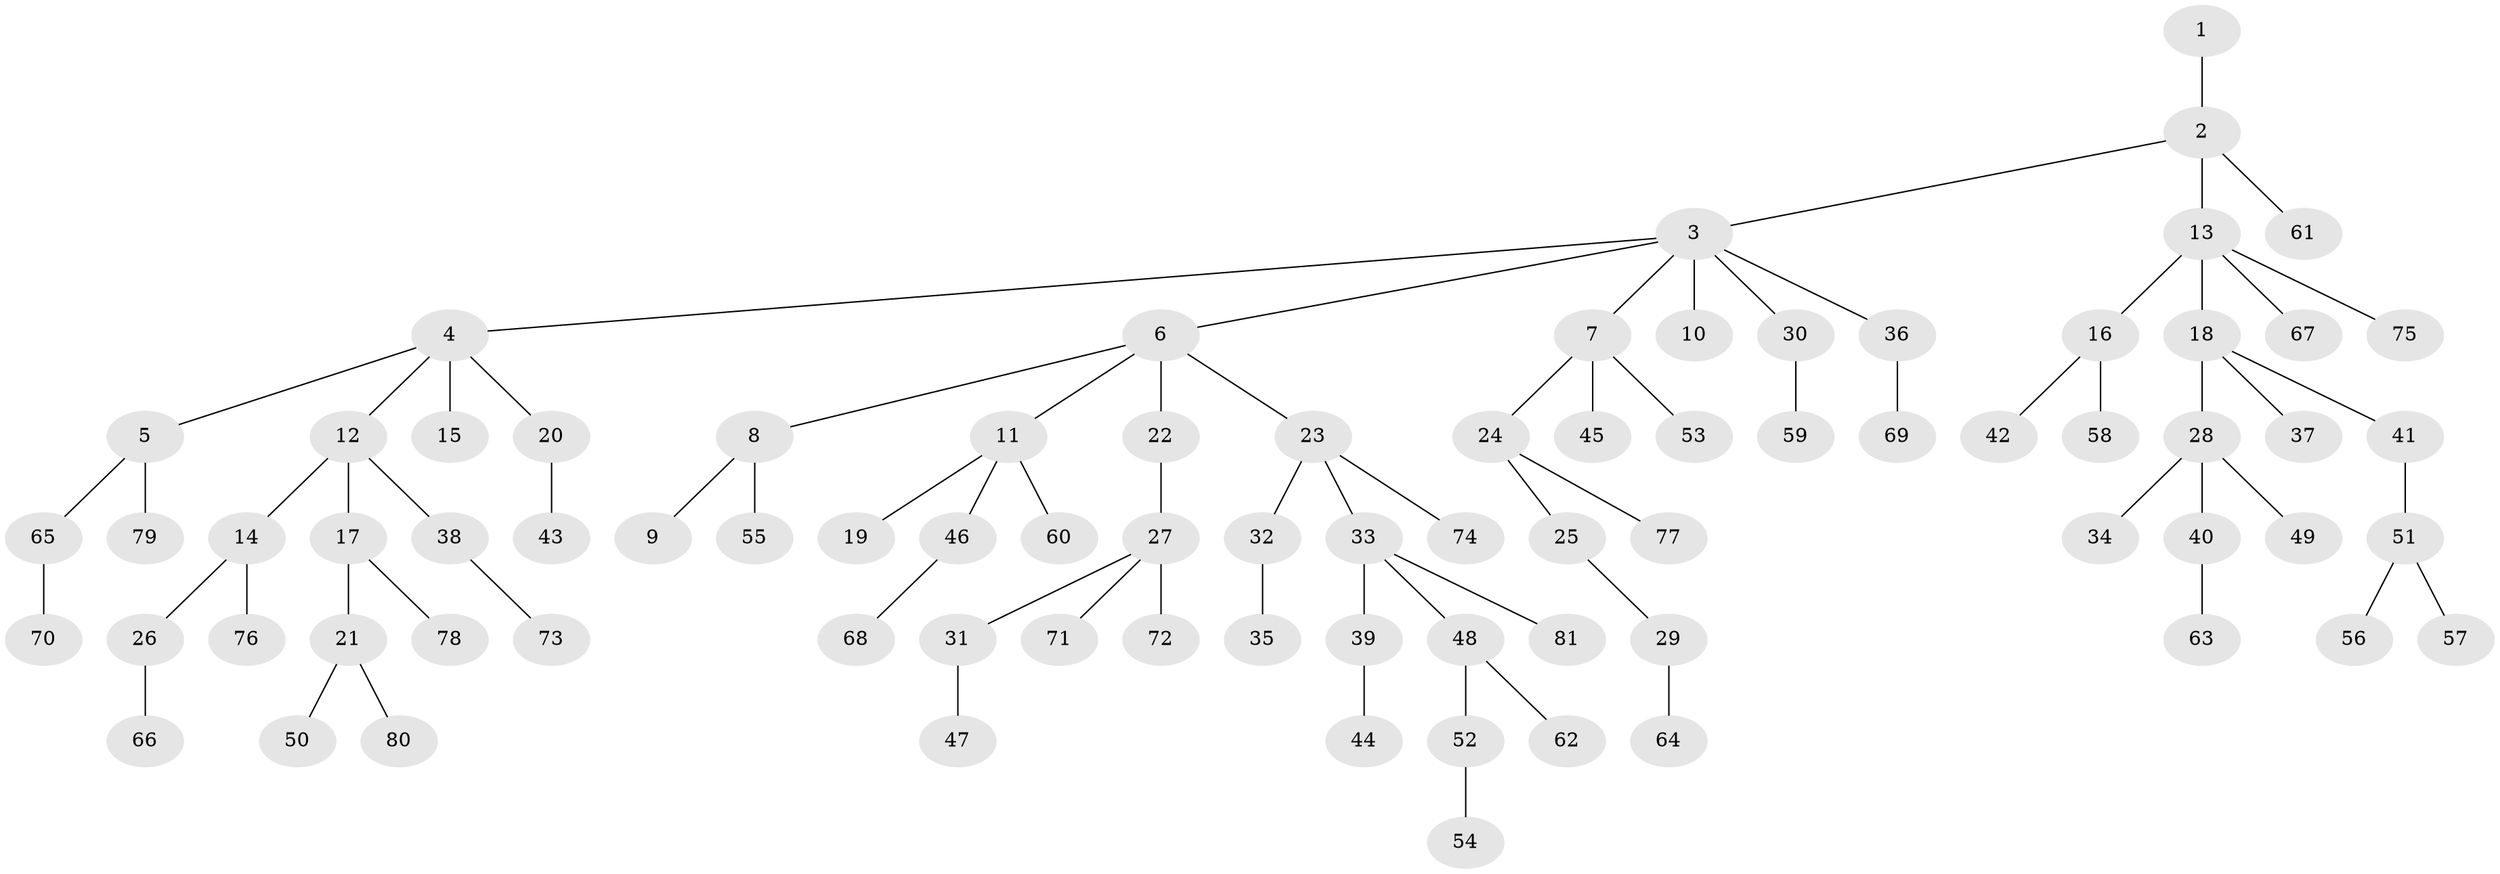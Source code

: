 // coarse degree distribution, {5: 0.07407407407407407, 1: 0.4444444444444444, 3: 0.14814814814814814, 2: 0.3333333333333333}
// Generated by graph-tools (version 1.1) at 2025/37/03/04/25 23:37:17]
// undirected, 81 vertices, 80 edges
graph export_dot {
  node [color=gray90,style=filled];
  1;
  2;
  3;
  4;
  5;
  6;
  7;
  8;
  9;
  10;
  11;
  12;
  13;
  14;
  15;
  16;
  17;
  18;
  19;
  20;
  21;
  22;
  23;
  24;
  25;
  26;
  27;
  28;
  29;
  30;
  31;
  32;
  33;
  34;
  35;
  36;
  37;
  38;
  39;
  40;
  41;
  42;
  43;
  44;
  45;
  46;
  47;
  48;
  49;
  50;
  51;
  52;
  53;
  54;
  55;
  56;
  57;
  58;
  59;
  60;
  61;
  62;
  63;
  64;
  65;
  66;
  67;
  68;
  69;
  70;
  71;
  72;
  73;
  74;
  75;
  76;
  77;
  78;
  79;
  80;
  81;
  1 -- 2;
  2 -- 3;
  2 -- 13;
  2 -- 61;
  3 -- 4;
  3 -- 6;
  3 -- 7;
  3 -- 10;
  3 -- 30;
  3 -- 36;
  4 -- 5;
  4 -- 12;
  4 -- 15;
  4 -- 20;
  5 -- 65;
  5 -- 79;
  6 -- 8;
  6 -- 11;
  6 -- 22;
  6 -- 23;
  7 -- 24;
  7 -- 45;
  7 -- 53;
  8 -- 9;
  8 -- 55;
  11 -- 19;
  11 -- 46;
  11 -- 60;
  12 -- 14;
  12 -- 17;
  12 -- 38;
  13 -- 16;
  13 -- 18;
  13 -- 67;
  13 -- 75;
  14 -- 26;
  14 -- 76;
  16 -- 42;
  16 -- 58;
  17 -- 21;
  17 -- 78;
  18 -- 28;
  18 -- 37;
  18 -- 41;
  20 -- 43;
  21 -- 50;
  21 -- 80;
  22 -- 27;
  23 -- 32;
  23 -- 33;
  23 -- 74;
  24 -- 25;
  24 -- 77;
  25 -- 29;
  26 -- 66;
  27 -- 31;
  27 -- 71;
  27 -- 72;
  28 -- 34;
  28 -- 40;
  28 -- 49;
  29 -- 64;
  30 -- 59;
  31 -- 47;
  32 -- 35;
  33 -- 39;
  33 -- 48;
  33 -- 81;
  36 -- 69;
  38 -- 73;
  39 -- 44;
  40 -- 63;
  41 -- 51;
  46 -- 68;
  48 -- 52;
  48 -- 62;
  51 -- 56;
  51 -- 57;
  52 -- 54;
  65 -- 70;
}
